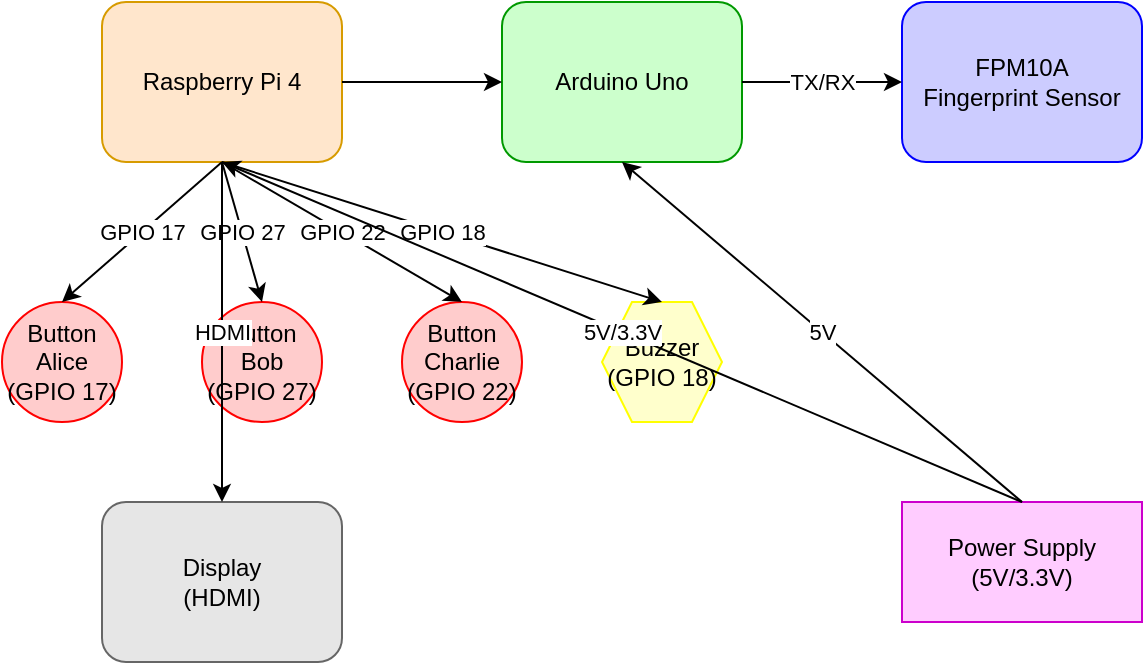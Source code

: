 <mxfile version="24.7.5" type="device">
  <diagram id="diagram1" name="Page-1">
    <mxGraphModel dx="1000" dy="800" grid="1" gridSize="10" guides="1" tooltips="1" connect="1" arrows="1" fold="1" page="1" pageScale="1" pageWidth="827" pageHeight="1169" math="0" shadow="0">
      <root>
        <mxCell id="0"/>
        <mxCell id="1" parent="0"/>
        <!-- Raspberry Pi -->
        <mxCell id="2" value="Raspberry Pi 4" style="rounded=1;whiteSpace=wrap;html=1;fillColor=#FFE6CC;strokeColor=#D79B00;" parent="1" vertex="1">
          <mxGeometry x="100" y="100" width="120" height="80" as="geometry"/>
        </mxCell>
        <!-- Arduino -->
        <mxCell id="3" value="Arduino Uno" style="rounded=1;whiteSpace=wrap;html=1;fillColor=#CCFFCC;strokeColor=#009900;" parent="1" vertex="1">
          <mxGeometry x="300" y="100" width="120" height="80" as="geometry"/>
        </mxCell>
        <!-- Fingerprint Sensor -->
        <mxCell id="4" value="FPM10A&#10;Fingerprint Sensor" style="rounded=1;whiteSpace=wrap;html=1;fillColor=#CCCCFF;strokeColor=#0000FF;" parent="1" vertex="1">
          <mxGeometry x="500" y="100" width="120" height="80" as="geometry"/>
        </mxCell>
        <!-- Button Alice -->
        <mxCell id="5" value="Button&#10;Alice&#10;(GPIO 17)" style="ellipse;whiteSpace=wrap;html=1;fillColor=#FFCCCC;strokeColor=#FF0000;" parent="1" vertex="1">
          <mxGeometry x="50" y="250" width="60" height="60" as="geometry"/>
        </mxCell>
        <!-- Button Bob -->
        <mxCell id="6" value="Button&#10;Bob&#10;(GPIO 27)" style="ellipse;whiteSpace=wrap;html=1;fillColor=#FFCCCC;strokeColor=#FF0000;" parent="1" vertex="1">
          <mxGeometry x="150" y="250" width="60" height="60" as="geometry"/>
        </mxCell>
        <!-- Button Charlie -->
        <mxCell id="7" value="Button&#10;Charlie&#10;(GPIO 22)" style="ellipse;whiteSpace=wrap;html=1;fillColor=#FFCCCC;strokeColor=#FF0000;" parent="1" vertex="1">
          <mxGeometry x="250" y="250" width="60" height="60" as="geometry"/>
        </mxCell>
        <!-- Buzzer -->
        <mxCell id="8" value="Buzzer&#10;(GPIO 18)" style="shape=hexagon;whiteSpace=wrap;html=1;fillColor=#FFFFCC;strokeColor=#FFFF00;" parent="1" vertex="1">
          <mxGeometry x="350" y="250" width="60" height="60" as="geometry"/>
        </mxCell>
        <!-- Display -->
        <mxCell id="9" value="Display&#10;(HDMI)" style="rounded=1;whiteSpace=wrap;html=1;fillColor=#E6E6E6;strokeColor=#666666;" parent="1" vertex="1">
          <mxGeometry x="100" y="350" width="120" height="80" as="geometry"/>
        </mxCell>
        <!-- Power Supply -->
        <mxCell id="10" value="Power Supply&#10;(5V/3.3V)" style="shape=rectangle;whiteSpace=wrap;html=1;fillColor=#FFCCFF;strokeColor=#CC00CC;" parent="1" vertex="1">
          <mxGeometry x="500" y="350" width="120" height="60" as="geometry"/>
        </mxCell>
        <!-- Connections -->
        <!-- Pi to Arduino USB -->
        <mxCell id="11" value="" style="endArrow=classic;html=1;exitX=1;exitY=0.5;entryX=0;entryY=0.5;" parent="1" source="2" target="3" edge="1">
          <mxGeometry width="50" height="50" relative="1" as="geometry">
            <mxPoint x="-20" y="-10" as="sourcePoint"/>
            <mxPoint x="30" y="-10" as="targetPoint"/>
          </mxGeometry>
        </mxCell>
        <!-- Arduino to Fingerprint -->
        <mxCell id="12" value="TX/RX" style="endArrow=classic;html=1;exitX=1;exitY=0.5;entryX=0;entryY=0.5;" parent="1" source="3" target="4" edge="1">
          <mxGeometry width="50" height="50" relative="1" as="geometry">
            <mxPoint x="-20" y="-10" as="sourcePoint"/>
            <mxPoint x="30" y="-10" as="targetPoint"/>
          </mxGeometry>
        </mxCell>
        <!-- Pi to Button Alice -->
        <mxCell id="13" value="GPIO 17" style="endArrow=classic;html=1;exitX=0.5;exitY=1;entryX=0.5;entryY=0;" parent="1" source="2" target="5" edge="1">
          <mxGeometry width="50" height="50" relative="1" as="geometry"/>
        </mxCell>
        <!-- Pi to Button Bob -->
        <mxCell id="14" value="GPIO 27" style="endArrow=classic;html=1;exitX=0.5;exitY=1;entryX=0.5;entryY=0;" parent="1" source="2" target="6" edge="1">
          <mxGeometry width="50" height="50" relative="1" as="geometry"/>
        </mxCell>
        <!-- Pi to Button Charlie -->
        <mxCell id="15" value="GPIO 22" style="endArrow=classic;html=1;exitX=0.5;exitY=1;entryX=0.5;entryY=0;" parent="1" source="2" target="7" edge="1">
          <mxGeometry width="50" height="50" relative="1" as="geometry"/>
        </mxCell>
        <!-- Pi to Buzzer -->
        <mxCell id="16" value="GPIO 18" style="endArrow=classic;html=1;exitX=0.5;exitY=1;entryX=0.5;entryY=0;" parent="1" source="2" target="8" edge="1">
          <mxGeometry width="50" height="50" relative="1" as="geometry"/>
        </mxCell>
        <!-- Pi to Display -->
        <mxCell id="17" value="HDMI" style="endArrow=classic;html=1;exitX=0.5;exitY=1;entryX=0.5;entryY=0;" parent="1" source="2" target="9" edge="1">
          <mxGeometry width="50" height="50" relative="1" as="geometry"/>
        </mxCell>
        <!-- Power to Pi -->
        <mxCell id="18" value="5V/3.3V" style="endArrow=classic;html=1;exitX=0.5;exitY=0;entryX=0.5;entryY=1;" parent="1" source="10" target="2" edge="1">
          <mxGeometry width="50" height="50" relative="1" as="geometry"/>
        </mxCell>
        <!-- Power to Arduino -->
        <mxCell id="19" value="5V" style="endArrow=classic;html=1;exitX=0.5;exitY=0;entryX=0.5;entryY=1;" parent="1" source="10" target="3" edge="1">
          <mxGeometry width="50" height="50" relative="1" as="geometry"/>
        </mxCell>
      </root>
    </mxGraphModel>
  </diagram>
</mxfile>